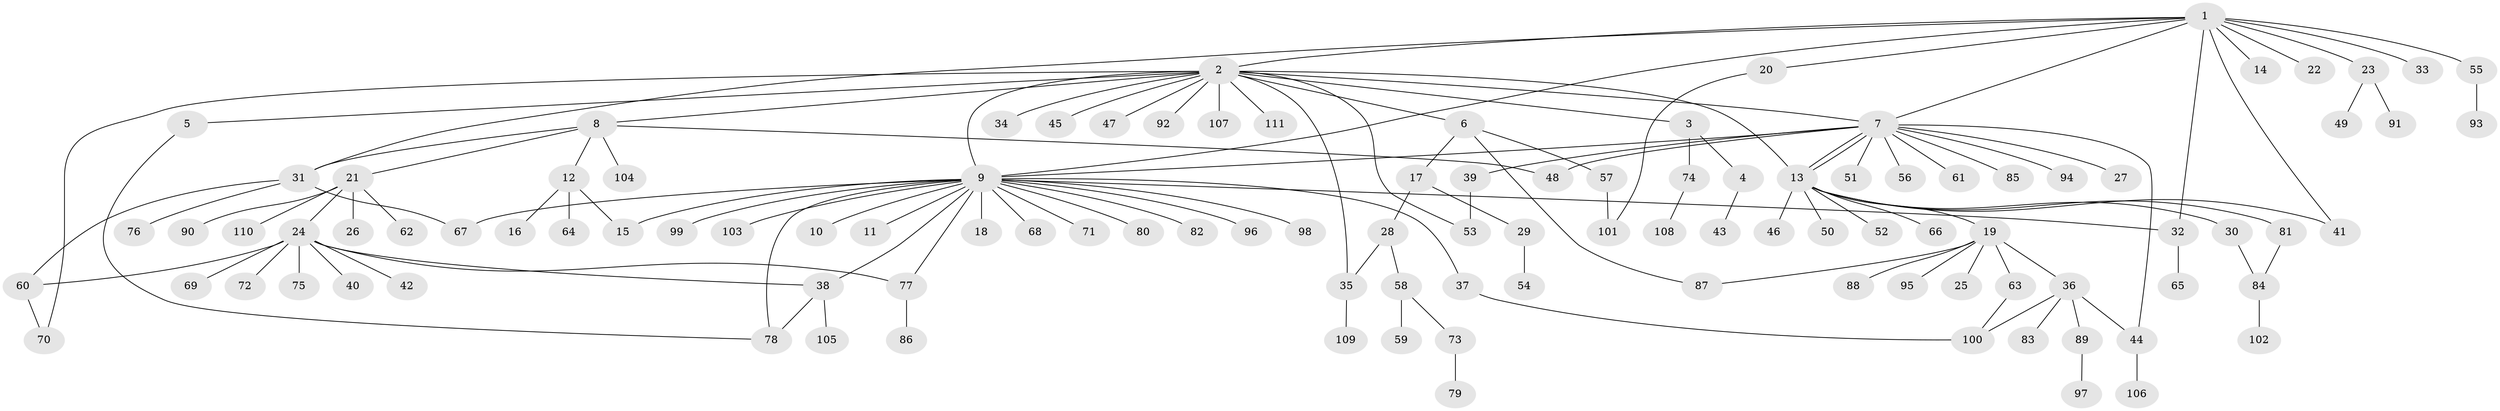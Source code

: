// Generated by graph-tools (version 1.1) at 2025/35/03/09/25 02:35:50]
// undirected, 111 vertices, 135 edges
graph export_dot {
graph [start="1"]
  node [color=gray90,style=filled];
  1;
  2;
  3;
  4;
  5;
  6;
  7;
  8;
  9;
  10;
  11;
  12;
  13;
  14;
  15;
  16;
  17;
  18;
  19;
  20;
  21;
  22;
  23;
  24;
  25;
  26;
  27;
  28;
  29;
  30;
  31;
  32;
  33;
  34;
  35;
  36;
  37;
  38;
  39;
  40;
  41;
  42;
  43;
  44;
  45;
  46;
  47;
  48;
  49;
  50;
  51;
  52;
  53;
  54;
  55;
  56;
  57;
  58;
  59;
  60;
  61;
  62;
  63;
  64;
  65;
  66;
  67;
  68;
  69;
  70;
  71;
  72;
  73;
  74;
  75;
  76;
  77;
  78;
  79;
  80;
  81;
  82;
  83;
  84;
  85;
  86;
  87;
  88;
  89;
  90;
  91;
  92;
  93;
  94;
  95;
  96;
  97;
  98;
  99;
  100;
  101;
  102;
  103;
  104;
  105;
  106;
  107;
  108;
  109;
  110;
  111;
  1 -- 2;
  1 -- 7;
  1 -- 9;
  1 -- 14;
  1 -- 20;
  1 -- 22;
  1 -- 23;
  1 -- 31;
  1 -- 32;
  1 -- 33;
  1 -- 41;
  1 -- 55;
  2 -- 3;
  2 -- 5;
  2 -- 6;
  2 -- 7;
  2 -- 8;
  2 -- 9;
  2 -- 13;
  2 -- 34;
  2 -- 35;
  2 -- 45;
  2 -- 47;
  2 -- 53;
  2 -- 70;
  2 -- 92;
  2 -- 107;
  2 -- 111;
  3 -- 4;
  3 -- 74;
  4 -- 43;
  5 -- 78;
  6 -- 17;
  6 -- 57;
  6 -- 87;
  7 -- 9;
  7 -- 13;
  7 -- 13;
  7 -- 27;
  7 -- 39;
  7 -- 44;
  7 -- 48;
  7 -- 51;
  7 -- 56;
  7 -- 61;
  7 -- 85;
  7 -- 94;
  8 -- 12;
  8 -- 21;
  8 -- 31;
  8 -- 48;
  8 -- 104;
  9 -- 10;
  9 -- 11;
  9 -- 15;
  9 -- 18;
  9 -- 32;
  9 -- 37;
  9 -- 38;
  9 -- 67;
  9 -- 68;
  9 -- 71;
  9 -- 77;
  9 -- 78;
  9 -- 80;
  9 -- 82;
  9 -- 96;
  9 -- 98;
  9 -- 99;
  9 -- 103;
  12 -- 15;
  12 -- 16;
  12 -- 64;
  13 -- 19;
  13 -- 30;
  13 -- 41;
  13 -- 46;
  13 -- 50;
  13 -- 52;
  13 -- 66;
  13 -- 81;
  17 -- 28;
  17 -- 29;
  19 -- 25;
  19 -- 36;
  19 -- 63;
  19 -- 87;
  19 -- 88;
  19 -- 95;
  20 -- 101;
  21 -- 24;
  21 -- 26;
  21 -- 62;
  21 -- 90;
  21 -- 110;
  23 -- 49;
  23 -- 91;
  24 -- 38;
  24 -- 40;
  24 -- 42;
  24 -- 60;
  24 -- 69;
  24 -- 72;
  24 -- 75;
  24 -- 77;
  28 -- 35;
  28 -- 58;
  29 -- 54;
  30 -- 84;
  31 -- 60;
  31 -- 67;
  31 -- 76;
  32 -- 65;
  35 -- 109;
  36 -- 44;
  36 -- 83;
  36 -- 89;
  36 -- 100;
  37 -- 100;
  38 -- 78;
  38 -- 105;
  39 -- 53;
  44 -- 106;
  55 -- 93;
  57 -- 101;
  58 -- 59;
  58 -- 73;
  60 -- 70;
  63 -- 100;
  73 -- 79;
  74 -- 108;
  77 -- 86;
  81 -- 84;
  84 -- 102;
  89 -- 97;
}
